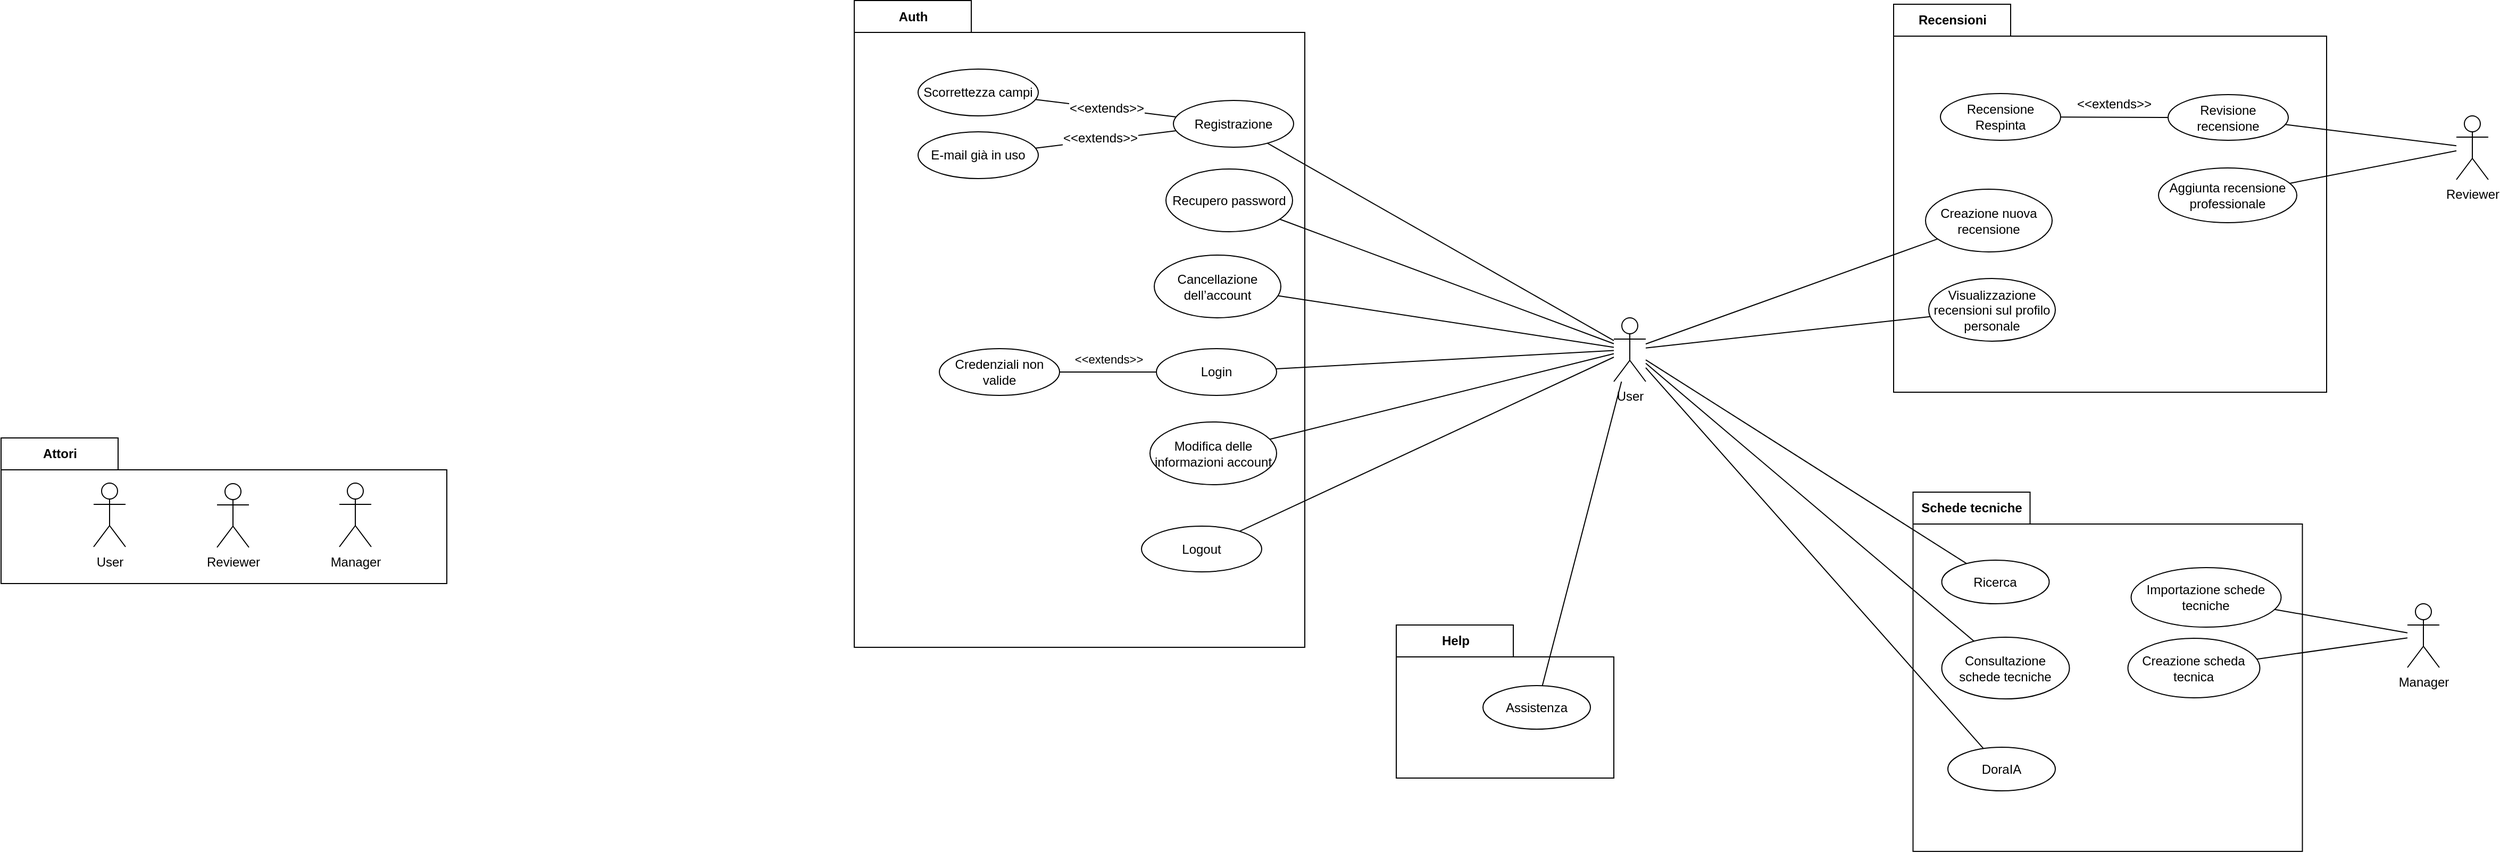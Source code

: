 <mxfile version="13.9.9" type="device" pages="2"><diagram id="QmsnQ5lWFqthiBJW5Tje" name="Page-1"><mxGraphModel dx="3022" dy="422" grid="0" gridSize="10" guides="1" tooltips="1" connect="1" arrows="1" fold="1" page="0" pageScale="1" pageWidth="827" pageHeight="1169" math="0" shadow="0"><root><mxCell id="0"/><mxCell id="1" parent="0"/><mxCell id="cr1lYkGTnhEy9I8IqeX7-67" value="Help" style="shape=folder;fontStyle=1;tabWidth=110;tabHeight=30;tabPosition=left;html=1;boundedLbl=1;labelInHeader=1;" vertex="1" parent="1"><mxGeometry x="-48.5" y="1248" width="204.5" height="144" as="geometry"/></mxCell><mxCell id="cr1lYkGTnhEy9I8IqeX7-61" value="Recensioni" style="shape=folder;fontStyle=1;tabWidth=110;tabHeight=30;tabPosition=left;html=1;boundedLbl=1;labelInHeader=1;" vertex="1" parent="1"><mxGeometry x="419" y="664" width="407" height="365" as="geometry"/></mxCell><mxCell id="cr1lYkGTnhEy9I8IqeX7-59" value="Auth" style="shape=folder;fontStyle=1;tabWidth=110;tabHeight=30;tabPosition=left;html=1;boundedLbl=1;labelInHeader=1;" vertex="1" parent="1"><mxGeometry x="-558" y="660.5" width="423.5" height="608.5" as="geometry"/></mxCell><mxCell id="cr1lYkGTnhEy9I8IqeX7-62" value="Schede tecniche" style="shape=folder;fontStyle=1;tabWidth=110;tabHeight=30;tabPosition=left;html=1;boundedLbl=1;labelInHeader=1;" vertex="1" parent="1"><mxGeometry x="437.25" y="1123" width="366" height="338" as="geometry"/></mxCell><mxCell id="cr1lYkGTnhEy9I8IqeX7-57" value="Attori" style="shape=folder;fontStyle=1;tabWidth=110;tabHeight=30;tabPosition=left;html=1;boundedLbl=1;labelInHeader=1;" vertex="1" parent="1"><mxGeometry x="-1360" y="1072" width="419" height="137" as="geometry"/></mxCell><mxCell id="DthnhNGHgmopCf0faL1A-14" value="Logout" style="ellipse;whiteSpace=wrap;html=1;" parent="1" vertex="1"><mxGeometry x="-288" y="1155" width="113" height="43" as="geometry"/></mxCell><mxCell id="DthnhNGHgmopCf0faL1A-59" style="edgeStyle=none;rounded=0;orthogonalLoop=1;jettySize=auto;html=1;endArrow=none;endFill=0;" parent="1" source="DthnhNGHgmopCf0faL1A-43" target="DthnhNGHgmopCf0faL1A-57" edge="1"><mxGeometry relative="1" as="geometry"><mxPoint x="23" y="1120" as="sourcePoint"/></mxGeometry></mxCell><mxCell id="DthnhNGHgmopCf0faL1A-51" style="rounded=0;orthogonalLoop=1;jettySize=auto;html=1;endArrow=none;endFill=0;" parent="1" source="DthnhNGHgmopCf0faL1A-43" target="DthnhNGHgmopCf0faL1A-14" edge="1"><mxGeometry relative="1" as="geometry"/></mxCell><mxCell id="DthnhNGHgmopCf0faL1A-52" style="edgeStyle=none;rounded=0;orthogonalLoop=1;jettySize=auto;html=1;endArrow=none;endFill=0;" parent="1" source="DthnhNGHgmopCf0faL1A-43" target="DthnhNGHgmopCf0faL1A-49" edge="1"><mxGeometry relative="1" as="geometry"/></mxCell><mxCell id="DthnhNGHgmopCf0faL1A-53" style="edgeStyle=none;rounded=0;orthogonalLoop=1;jettySize=auto;html=1;endArrow=none;endFill=0;" parent="1" source="DthnhNGHgmopCf0faL1A-43" target="DthnhNGHgmopCf0faL1A-50" edge="1"><mxGeometry relative="1" as="geometry"/></mxCell><mxCell id="DthnhNGHgmopCf0faL1A-65" style="edgeStyle=none;rounded=0;orthogonalLoop=1;jettySize=auto;html=1;endArrow=none;endFill=0;" parent="1" source="DthnhNGHgmopCf0faL1A-43" target="DthnhNGHgmopCf0faL1A-64" edge="1"><mxGeometry relative="1" as="geometry"/></mxCell><mxCell id="31" style="edgeStyle=none;rounded=0;orthogonalLoop=1;jettySize=auto;html=1;endArrow=none;endFill=0;" parent="1" source="DthnhNGHgmopCf0faL1A-43" target="DthnhNGHgmopCf0faL1A-58" edge="1"><mxGeometry relative="1" as="geometry"/></mxCell><mxCell id="RpAhF7KTicLjRRhCAVL0-57" style="rounded=0;orthogonalLoop=1;jettySize=auto;html=1;endArrow=none;endFill=0;" parent="1" source="DthnhNGHgmopCf0faL1A-43" target="RpAhF7KTicLjRRhCAVL0-56" edge="1"><mxGeometry relative="1" as="geometry"/></mxCell><mxCell id="RpAhF7KTicLjRRhCAVL0-59" style="edgeStyle=none;rounded=0;orthogonalLoop=1;jettySize=auto;html=1;endArrow=none;endFill=0;" parent="1" source="DthnhNGHgmopCf0faL1A-43" target="RpAhF7KTicLjRRhCAVL0-58" edge="1"><mxGeometry relative="1" as="geometry"/></mxCell><mxCell id="RpAhF7KTicLjRRhCAVL0-67" style="edgeStyle=none;rounded=0;orthogonalLoop=1;jettySize=auto;html=1;endArrow=none;endFill=0;" parent="1" source="DthnhNGHgmopCf0faL1A-43" target="RpAhF7KTicLjRRhCAVL0-66" edge="1"><mxGeometry relative="1" as="geometry"/></mxCell><mxCell id="DthnhNGHgmopCf0faL1A-43" value="User" style="shape=umlActor;verticalLabelPosition=bottom;verticalAlign=top;html=1;" parent="1" vertex="1"><mxGeometry x="156" y="959" width="30" height="60" as="geometry"/></mxCell><mxCell id="DthnhNGHgmopCf0faL1A-56" style="edgeStyle=none;rounded=0;orthogonalLoop=1;jettySize=auto;html=1;endArrow=none;endFill=0;" parent="1" source="DthnhNGHgmopCf0faL1A-44" target="DthnhNGHgmopCf0faL1A-55" edge="1"><mxGeometry relative="1" as="geometry"/></mxCell><mxCell id="DthnhNGHgmopCf0faL1A-74" style="edgeStyle=none;rounded=0;orthogonalLoop=1;jettySize=auto;html=1;endArrow=none;endFill=0;" parent="1" source="DthnhNGHgmopCf0faL1A-44" target="DthnhNGHgmopCf0faL1A-71" edge="1"><mxGeometry relative="1" as="geometry"/></mxCell><mxCell id="DthnhNGHgmopCf0faL1A-44" value="Reviewer" style="shape=umlActor;verticalLabelPosition=bottom;verticalAlign=top;html=1;" parent="1" vertex="1"><mxGeometry x="948" y="769" width="30" height="60" as="geometry"/></mxCell><mxCell id="DthnhNGHgmopCf0faL1A-76" style="edgeStyle=none;rounded=0;orthogonalLoop=1;jettySize=auto;html=1;endArrow=none;endFill=0;" parent="1" source="DthnhNGHgmopCf0faL1A-45" target="DthnhNGHgmopCf0faL1A-70" edge="1"><mxGeometry relative="1" as="geometry"/></mxCell><mxCell id="19" style="edgeStyle=none;rounded=0;orthogonalLoop=1;jettySize=auto;html=1;startArrow=none;startFill=0;endArrow=none;endFill=0;" parent="1" source="DthnhNGHgmopCf0faL1A-45" target="16" edge="1"><mxGeometry relative="1" as="geometry"/></mxCell><mxCell id="DthnhNGHgmopCf0faL1A-45" value="Manager" style="shape=umlActor;verticalLabelPosition=bottom;verticalAlign=top;html=1;" parent="1" vertex="1"><mxGeometry x="902" y="1228" width="30" height="60" as="geometry"/></mxCell><mxCell id="DthnhNGHgmopCf0faL1A-49" value="Creazione nuova recensione" style="ellipse;whiteSpace=wrap;html=1;" parent="1" vertex="1"><mxGeometry x="449" y="838" width="119" height="59" as="geometry"/></mxCell><mxCell id="DthnhNGHgmopCf0faL1A-50" value="Visualizzazione recensioni sul profilo personale" style="ellipse;whiteSpace=wrap;html=1;" parent="1" vertex="1"><mxGeometry x="452" y="922" width="119" height="59" as="geometry"/></mxCell><mxCell id="56" style="edgeStyle=none;rounded=0;orthogonalLoop=1;jettySize=auto;html=1;endArrow=none;endFill=0;" parent="1" source="DthnhNGHgmopCf0faL1A-55" target="55" edge="1"><mxGeometry relative="1" as="geometry"/></mxCell><mxCell id="DthnhNGHgmopCf0faL1A-55" value="Revisione recensione" style="ellipse;whiteSpace=wrap;html=1;" parent="1" vertex="1"><mxGeometry x="677" y="749" width="113" height="43" as="geometry"/></mxCell><mxCell id="51" value="&#10;&#10;&lt;span style=&quot;color: rgb(0, 0, 0); font-family: helvetica; font-size: 12px; font-style: normal; font-weight: 400; letter-spacing: normal; text-align: center; text-indent: 0px; text-transform: none; word-spacing: 0px; background-color: rgb(255, 255, 255); display: inline; float: none;&quot;&gt;&amp;lt;&amp;lt;extends&amp;gt;&amp;gt;&lt;/span&gt;&#10;&#10;" style="edgeStyle=none;rounded=0;orthogonalLoop=1;jettySize=auto;html=1;endArrow=none;endFill=0;" parent="1" source="DthnhNGHgmopCf0faL1A-57" target="45" edge="1"><mxGeometry relative="1" as="geometry"/></mxCell><mxCell id="52" style="edgeStyle=none;rounded=0;orthogonalLoop=1;jettySize=auto;html=1;endArrow=none;endFill=0;" parent="1" source="DthnhNGHgmopCf0faL1A-57" target="46" edge="1"><mxGeometry relative="1" as="geometry"/></mxCell><mxCell id="cr1lYkGTnhEy9I8IqeX7-64" value="&lt;span style=&quot;font-size: 12px&quot;&gt;&amp;lt;&amp;lt;extends&amp;gt;&amp;gt;&lt;/span&gt;" style="edgeLabel;html=1;align=center;verticalAlign=middle;resizable=0;points=[];" vertex="1" connectable="0" parent="52"><mxGeometry x="0.467" y="3" relative="1" as="geometry"><mxPoint x="24.42" y="-8.09" as="offset"/></mxGeometry></mxCell><mxCell id="DthnhNGHgmopCf0faL1A-57" value="Registrazione" style="ellipse;whiteSpace=wrap;html=1;" parent="1" vertex="1"><mxGeometry x="-258" y="754.5" width="113" height="44" as="geometry"/></mxCell><mxCell id="50" style="edgeStyle=none;rounded=0;orthogonalLoop=1;jettySize=auto;html=1;endArrow=none;endFill=0;" parent="1" source="DthnhNGHgmopCf0faL1A-58" target="49" edge="1"><mxGeometry relative="1" as="geometry"/></mxCell><mxCell id="cr1lYkGTnhEy9I8IqeX7-63" value="&amp;lt;&amp;lt;extends&amp;gt;&amp;gt;" style="edgeLabel;html=1;align=center;verticalAlign=middle;resizable=0;points=[];" vertex="1" connectable="0" parent="50"><mxGeometry x="0.302" y="-3" relative="1" as="geometry"><mxPoint x="14" y="-9" as="offset"/></mxGeometry></mxCell><mxCell id="DthnhNGHgmopCf0faL1A-58" value="Login" style="ellipse;whiteSpace=wrap;html=1;" parent="1" vertex="1"><mxGeometry x="-274" y="988" width="113" height="44" as="geometry"/></mxCell><mxCell id="DthnhNGHgmopCf0faL1A-61" value="Consultazione schede tecniche" style="ellipse;whiteSpace=wrap;html=1;" parent="1" vertex="1"><mxGeometry x="464.25" y="1259.5" width="120" height="58" as="geometry"/></mxCell><mxCell id="DthnhNGHgmopCf0faL1A-64" value="DoraIA" style="ellipse;whiteSpace=wrap;html=1;" parent="1" vertex="1"><mxGeometry x="470" y="1363" width="101" height="41" as="geometry"/></mxCell><mxCell id="DthnhNGHgmopCf0faL1A-70" value="Creazione scheda tecnica" style="ellipse;whiteSpace=wrap;html=1;" parent="1" vertex="1"><mxGeometry x="639.25" y="1260.5" width="124" height="56" as="geometry"/></mxCell><mxCell id="DthnhNGHgmopCf0faL1A-71" value="Aggiunta recensione professionale" style="ellipse;whiteSpace=wrap;html=1;" parent="1" vertex="1"><mxGeometry x="668" y="818" width="130" height="51.5" as="geometry"/></mxCell><mxCell id="16" value="Importazione schede tecniche" style="ellipse;whiteSpace=wrap;html=1;" parent="1" vertex="1"><mxGeometry x="642.25" y="1194" width="141" height="56" as="geometry"/></mxCell><mxCell id="20" value="Ricerca" style="ellipse;whiteSpace=wrap;html=1;" parent="1" vertex="1"><mxGeometry x="464.25" y="1187" width="101" height="41" as="geometry"/></mxCell><mxCell id="22" value="Assistenza" style="ellipse;whiteSpace=wrap;html=1;" parent="1" vertex="1"><mxGeometry x="33" y="1305" width="101" height="41" as="geometry"/></mxCell><mxCell id="27" style="rounded=0;orthogonalLoop=1;jettySize=auto;html=1;endArrow=none;endFill=0;" parent="1" source="DthnhNGHgmopCf0faL1A-43" target="DthnhNGHgmopCf0faL1A-61" edge="1"><mxGeometry relative="1" as="geometry"><mxPoint x="20" y="951.467" as="sourcePoint"/></mxGeometry></mxCell><mxCell id="28" style="edgeStyle=none;rounded=0;orthogonalLoop=1;jettySize=auto;html=1;endArrow=none;endFill=0;" parent="1" source="DthnhNGHgmopCf0faL1A-43" target="22" edge="1"><mxGeometry relative="1" as="geometry"><mxPoint x="20" y="956.91" as="sourcePoint"/></mxGeometry></mxCell><mxCell id="30" style="edgeStyle=none;rounded=0;orthogonalLoop=1;jettySize=auto;html=1;endArrow=none;endFill=0;" parent="1" source="DthnhNGHgmopCf0faL1A-43" target="20" edge="1"><mxGeometry relative="1" as="geometry"><mxPoint x="20" y="960.958" as="sourcePoint"/></mxGeometry></mxCell><mxCell id="35" value="User" style="shape=umlActor;verticalLabelPosition=bottom;verticalAlign=top;html=1;" parent="1" vertex="1"><mxGeometry x="-1273" y="1114.5" width="30" height="60" as="geometry"/></mxCell><mxCell id="43" value="Reviewer" style="shape=umlActor;verticalLabelPosition=bottom;verticalAlign=top;html=1;" parent="1" vertex="1"><mxGeometry x="-1157" y="1115" width="30" height="60" as="geometry"/></mxCell><mxCell id="44" value="Manager" style="shape=umlActor;verticalLabelPosition=bottom;verticalAlign=top;html=1;" parent="1" vertex="1"><mxGeometry x="-1042" y="1114.5" width="30" height="60" as="geometry"/></mxCell><mxCell id="45" value="Scorrettezza campi" style="ellipse;whiteSpace=wrap;html=1;" parent="1" vertex="1"><mxGeometry x="-498" y="725" width="113" height="44" as="geometry"/></mxCell><mxCell id="46" value="E-mail già in uso" style="ellipse;whiteSpace=wrap;html=1;" parent="1" vertex="1"><mxGeometry x="-498" y="784" width="113" height="44" as="geometry"/></mxCell><mxCell id="49" value="Credenziali non valide" style="ellipse;whiteSpace=wrap;html=1;" parent="1" vertex="1"><mxGeometry x="-478" y="988" width="113" height="44" as="geometry"/></mxCell><mxCell id="55" value="Recensione Respinta" style="ellipse;whiteSpace=wrap;html=1;" parent="1" vertex="1"><mxGeometry x="463" y="748" width="113" height="44" as="geometry"/></mxCell><mxCell id="RpAhF7KTicLjRRhCAVL0-56" value="Cancellazione dell’account" style="ellipse;whiteSpace=wrap;html=1;" parent="1" vertex="1"><mxGeometry x="-276" y="900" width="119" height="59" as="geometry"/></mxCell><mxCell id="RpAhF7KTicLjRRhCAVL0-58" value="Modifica delle informazioni account" style="ellipse;whiteSpace=wrap;html=1;" parent="1" vertex="1"><mxGeometry x="-280" y="1057" width="119" height="59" as="geometry"/></mxCell><mxCell id="RpAhF7KTicLjRRhCAVL0-61" value="&amp;lt;&amp;lt;extends&amp;gt;&amp;gt;" style="text;html=1;strokeColor=none;fillColor=none;align=center;verticalAlign=middle;whiteSpace=wrap;rounded=0;" parent="1" vertex="1"><mxGeometry x="585" y="748" width="83" height="20" as="geometry"/></mxCell><mxCell id="RpAhF7KTicLjRRhCAVL0-66" value="Recupero password" style="ellipse;whiteSpace=wrap;html=1;" parent="1" vertex="1"><mxGeometry x="-265" y="819" width="119" height="59" as="geometry"/></mxCell></root></mxGraphModel></diagram><diagram id="95be1-aHH_sDzRLa0Az_" name="Pagina-2"><mxGraphModel dx="1822" dy="422" grid="0" gridSize="10" guides="1" tooltips="1" connect="1" arrows="1" fold="1" page="0" pageScale="1" pageWidth="827" pageHeight="1169" math="0" shadow="0"><root><mxCell id="-k-cL5BBdzKBasAt6-Dt-0"/><mxCell id="-k-cL5BBdzKBasAt6-Dt-1" parent="-k-cL5BBdzKBasAt6-Dt-0"/><mxCell id="-k-cL5BBdzKBasAt6-Dt-2" value="Help" style="shape=folder;fontStyle=1;tabWidth=110;tabHeight=30;tabPosition=left;html=1;boundedLbl=1;labelInHeader=1;" vertex="1" parent="-k-cL5BBdzKBasAt6-Dt-1"><mxGeometry x="-23" y="771" width="131.5" height="84" as="geometry"/></mxCell><mxCell id="-k-cL5BBdzKBasAt6-Dt-3" value="Recensioni" style="shape=folder;fontStyle=1;tabWidth=110;tabHeight=30;tabPosition=left;html=1;boundedLbl=1;labelInHeader=1;" vertex="1" parent="-k-cL5BBdzKBasAt6-Dt-1"><mxGeometry x="540" y="789" width="194" height="90" as="geometry"/></mxCell><mxCell id="-k-cL5BBdzKBasAt6-Dt-4" value="Auth" style="shape=folder;fontStyle=1;tabWidth=110;tabHeight=30;tabPosition=left;html=1;boundedLbl=1;labelInHeader=1;" vertex="1" parent="-k-cL5BBdzKBasAt6-Dt-1"><mxGeometry x="-23" y="923" width="142.5" height="76" as="geometry"/></mxCell><mxCell id="-k-cL5BBdzKBasAt6-Dt-5" value="Schede tecniche" style="shape=folder;fontStyle=1;tabWidth=110;tabHeight=30;tabPosition=left;html=1;boundedLbl=1;labelInHeader=1;" vertex="1" parent="-k-cL5BBdzKBasAt6-Dt-1"><mxGeometry x="540" y="933" width="185" height="82" as="geometry"/></mxCell><mxCell id="-k-cL5BBdzKBasAt6-Dt-9" style="edgeStyle=none;rounded=0;orthogonalLoop=1;jettySize=auto;html=1;endArrow=none;endFill=0;" edge="1" parent="-k-cL5BBdzKBasAt6-Dt-1" source="-k-cL5BBdzKBasAt6-Dt-16" target="-k-cL5BBdzKBasAt6-Dt-3"><mxGeometry relative="1" as="geometry"><mxPoint x="470.31" y="894.803" as="targetPoint"/></mxGeometry></mxCell><mxCell id="-k-cL5BBdzKBasAt6-Dt-52" style="rounded=0;orthogonalLoop=1;jettySize=auto;html=1;endArrow=none;endFill=0;" edge="1" parent="-k-cL5BBdzKBasAt6-Dt-1" source="-k-cL5BBdzKBasAt6-Dt-16" target="-k-cL5BBdzKBasAt6-Dt-2"><mxGeometry relative="1" as="geometry"/></mxCell><mxCell id="-k-cL5BBdzKBasAt6-Dt-57" style="edgeStyle=none;rounded=0;orthogonalLoop=1;jettySize=auto;html=1;endArrow=none;endFill=0;" edge="1" parent="-k-cL5BBdzKBasAt6-Dt-1" source="-k-cL5BBdzKBasAt6-Dt-16" target="-k-cL5BBdzKBasAt6-Dt-4"><mxGeometry relative="1" as="geometry"/></mxCell><mxCell id="-k-cL5BBdzKBasAt6-Dt-16" value="User" style="shape=umlActor;verticalLabelPosition=bottom;verticalAlign=top;html=1;" vertex="1" parent="-k-cL5BBdzKBasAt6-Dt-1"><mxGeometry x="288" y="898" width="30" height="60" as="geometry"/></mxCell><mxCell id="-k-cL5BBdzKBasAt6-Dt-17" style="edgeStyle=none;rounded=0;orthogonalLoop=1;jettySize=auto;html=1;endArrow=none;endFill=0;" edge="1" parent="-k-cL5BBdzKBasAt6-Dt-1" source="-k-cL5BBdzKBasAt6-Dt-19" target="-k-cL5BBdzKBasAt6-Dt-3"><mxGeometry relative="1" as="geometry"><mxPoint x="797.291" y="787.077" as="targetPoint"/></mxGeometry></mxCell><mxCell id="-k-cL5BBdzKBasAt6-Dt-19" value="Reviewer" style="shape=umlActor;verticalLabelPosition=bottom;verticalAlign=top;html=1;" vertex="1" parent="-k-cL5BBdzKBasAt6-Dt-1"><mxGeometry x="831" y="804" width="30" height="60" as="geometry"/></mxCell><mxCell id="-k-cL5BBdzKBasAt6-Dt-21" style="edgeStyle=none;rounded=0;orthogonalLoop=1;jettySize=auto;html=1;startArrow=none;startFill=0;endArrow=none;endFill=0;" edge="1" parent="-k-cL5BBdzKBasAt6-Dt-1" source="-k-cL5BBdzKBasAt6-Dt-22" target="-k-cL5BBdzKBasAt6-Dt-5"><mxGeometry relative="1" as="geometry"><mxPoint x="787.177" y="1243.369" as="targetPoint"/></mxGeometry></mxCell><mxCell id="-k-cL5BBdzKBasAt6-Dt-22" value="Manager" style="shape=umlActor;verticalLabelPosition=bottom;verticalAlign=top;html=1;" vertex="1" parent="-k-cL5BBdzKBasAt6-Dt-1"><mxGeometry x="833" y="944" width="30" height="60" as="geometry"/></mxCell><mxCell id="-k-cL5BBdzKBasAt6-Dt-43" style="edgeStyle=none;rounded=0;orthogonalLoop=1;jettySize=auto;html=1;endArrow=none;endFill=0;" edge="1" parent="-k-cL5BBdzKBasAt6-Dt-1" source="-k-cL5BBdzKBasAt6-Dt-16" target="-k-cL5BBdzKBasAt6-Dt-5"><mxGeometry relative="1" as="geometry"><mxPoint x="30" y="970.958" as="sourcePoint"/><mxPoint x="497.567" y="1200.223" as="targetPoint"/></mxGeometry></mxCell></root></mxGraphModel></diagram></mxfile>